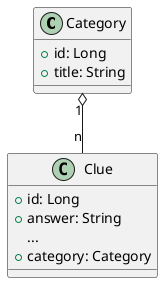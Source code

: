 @startuml


Category "1" o-- "n" Clue


class Clue {
    + id: Long
    + answer: String
    ...
    + category: Category
}


class Category{
    + id: Long
    + title: String
}
@enduml